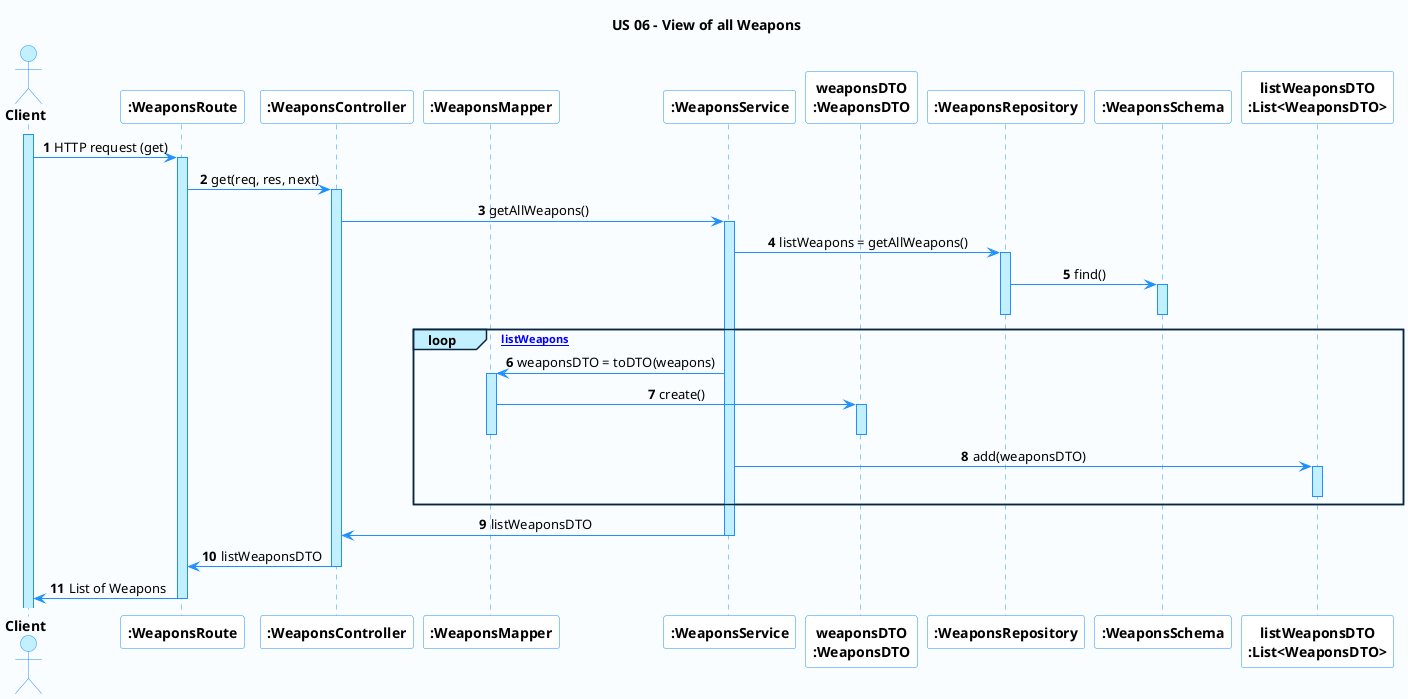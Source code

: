 @startuml hello

'-Style----------------------------------------------------------------------------------------------------------------

autonumber

skinparam DefaultTextAlignment center

skinparam BackgroundColor #fafdff

skinparam participant {
    BackgroundColor AWS_BG_COLOR
    BorderColor AWS_BORDER_COLOR
}

skinparam sequence {
    LifeLineBorderColor DodgerBlue
    LifeLineBackgroundColor APPLICATION

    ActorBackgroundColor APPLICATION
    ActorBorderColor DodgerBlue

    BackgroundColor #FFFFFF
    ArrowColor DodgerBlue
    BorderColor DodgerBlue
    ParticipantBorderColor DodgerBlue

    GroupBorderColor #082642
    GroupBackgroundColor APPLICATION
}

'-Title----------------------------------------------------------------------------------------------------------------

title US 06 - View of all Weapons

'-Actors/Participants--------------------------------------------------------------------------------------------------

actor "<b>Client" as A
participant "<b>:WeaponsRoute" as WR
participant "<b>:WeaponsController" as WC
participant "<b>:WeaponsMapper" as WM
participant "<b>:WeaponsService" as WS
participant "<b>weaponsDTO\n<b>:WeaponsDTO" as WD
participant "<b>:WeaponsRepository" as WRR
participant "<b>:WeaponsSchema" as WSC
participant "<b>listWeaponsDTO\n<b>:List<WeaponsDTO>" as LWD


'-Associations---------------------------------------------------------------------------------------------------------

activate A

A -> WR: HTTP request (get)
activate WR

WR -> WC: get(req, res, next)
activate WC

WC -> WS : getAllWeapons()
activate WS
WS -> WRR : listWeapons = getAllWeapons()
activate WRR
WRR -> WSC : find()
activate WSC
deactivate WSC
deactivate WRR

loop [listWeapons]
WS -> WM : weaponsDTO = toDTO(weapons)
activate WM
WM -> WD : create()
activate WD
deactivate WD
deactivate WM
WS-> LWD : add(weaponsDTO)
activate LWD
deactivate LWD

end

WS -> WC : listWeaponsDTO
deactivate WS
WC -> WR: listWeaponsDTO
deactivate WC

WR -> A: List of Weapons
deactivate WR
'----------------------------------------------------------------------------------------------------------------------

@enduml